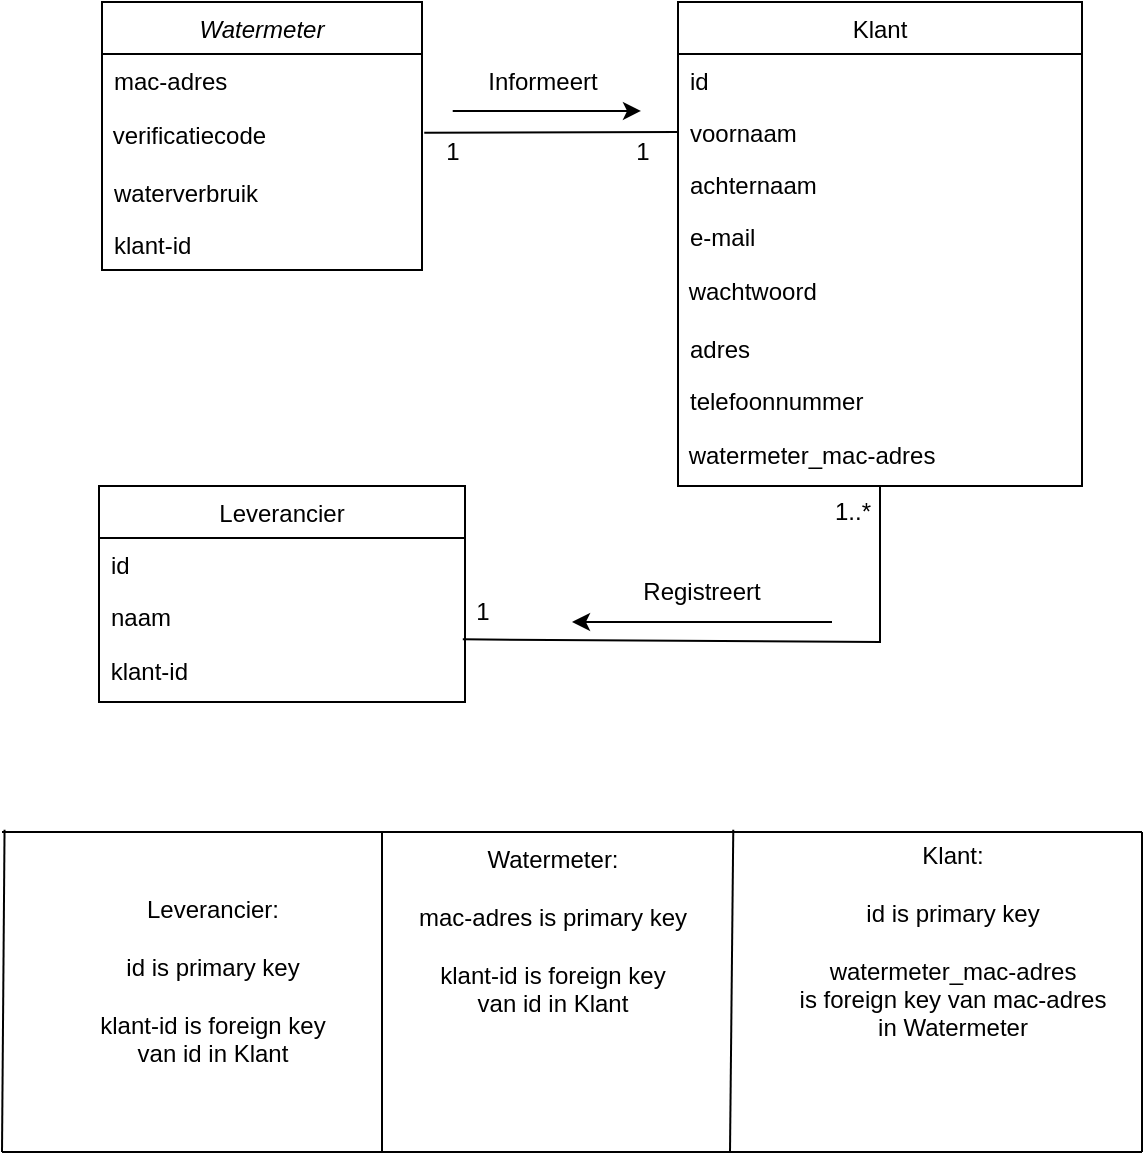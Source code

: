 <mxfile version="20.5.3" type="device"><diagram id="C5RBs43oDa-KdzZeNtuy" name="Page-1"><mxGraphModel dx="1248" dy="564" grid="1" gridSize="10" guides="1" tooltips="1" connect="1" arrows="1" fold="1" page="1" pageScale="1" pageWidth="827" pageHeight="1169" math="0" shadow="0"><root><mxCell id="WIyWlLk6GJQsqaUBKTNV-0"/><mxCell id="WIyWlLk6GJQsqaUBKTNV-1" parent="WIyWlLk6GJQsqaUBKTNV-0"/><mxCell id="zkfFHV4jXpPFQw0GAbJ--0" value="Watermeter" style="swimlane;fontStyle=2;align=center;verticalAlign=top;childLayout=stackLayout;horizontal=1;startSize=26;horizontalStack=0;resizeParent=1;resizeLast=0;collapsible=1;marginBottom=0;rounded=0;shadow=0;strokeWidth=1;" parent="WIyWlLk6GJQsqaUBKTNV-1" vertex="1"><mxGeometry x="220" y="120" width="160" height="134" as="geometry"><mxRectangle x="230" y="140" width="160" height="26" as="alternateBounds"/></mxGeometry></mxCell><mxCell id="zkfFHV4jXpPFQw0GAbJ--1" value="mac-adres" style="text;align=left;verticalAlign=top;spacingLeft=4;spacingRight=4;overflow=hidden;rotatable=0;points=[[0,0.5],[1,0.5]];portConstraint=eastwest;" parent="zkfFHV4jXpPFQw0GAbJ--0" vertex="1"><mxGeometry y="26" width="160" height="26" as="geometry"/></mxCell><mxCell id="_aJJUXXC6ejdHF0-8vae-15" value="&lt;div align=&quot;left&quot;&gt;&amp;nbsp;verificatiecode&lt;/div&gt;" style="text;html=1;align=left;verticalAlign=middle;resizable=0;points=[];autosize=1;strokeColor=none;fillColor=none;" parent="zkfFHV4jXpPFQw0GAbJ--0" vertex="1"><mxGeometry y="52" width="160" height="30" as="geometry"/></mxCell><mxCell id="zkfFHV4jXpPFQw0GAbJ--2" value="waterverbruik" style="text;align=left;verticalAlign=top;spacingLeft=4;spacingRight=4;overflow=hidden;rotatable=0;points=[[0,0.5],[1,0.5]];portConstraint=eastwest;rounded=0;shadow=0;html=0;" parent="zkfFHV4jXpPFQw0GAbJ--0" vertex="1"><mxGeometry y="82" width="160" height="26" as="geometry"/></mxCell><mxCell id="zkfFHV4jXpPFQw0GAbJ--3" value="klant-id" style="text;align=left;verticalAlign=top;spacingLeft=4;spacingRight=4;overflow=hidden;rotatable=0;points=[[0,0.5],[1,0.5]];portConstraint=eastwest;rounded=0;shadow=0;html=0;" parent="zkfFHV4jXpPFQw0GAbJ--0" vertex="1"><mxGeometry y="108" width="160" height="26" as="geometry"/></mxCell><mxCell id="zkfFHV4jXpPFQw0GAbJ--6" value="Leverancier" style="swimlane;fontStyle=0;align=center;verticalAlign=top;childLayout=stackLayout;horizontal=1;startSize=26;horizontalStack=0;resizeParent=1;resizeLast=0;collapsible=1;marginBottom=0;rounded=0;shadow=0;strokeWidth=1;" parent="WIyWlLk6GJQsqaUBKTNV-1" vertex="1"><mxGeometry x="218.5" y="362" width="183" height="108" as="geometry"><mxRectangle x="130" y="380" width="160" height="26" as="alternateBounds"/></mxGeometry></mxCell><mxCell id="zkfFHV4jXpPFQw0GAbJ--7" value="id" style="text;align=left;verticalAlign=top;spacingLeft=4;spacingRight=4;overflow=hidden;rotatable=0;points=[[0,0.5],[1,0.5]];portConstraint=eastwest;" parent="zkfFHV4jXpPFQw0GAbJ--6" vertex="1"><mxGeometry y="26" width="183" height="26" as="geometry"/></mxCell><mxCell id="zkfFHV4jXpPFQw0GAbJ--8" value="naam" style="text;align=left;verticalAlign=top;spacingLeft=4;spacingRight=4;overflow=hidden;rotatable=0;points=[[0,0.5],[1,0.5]];portConstraint=eastwest;rounded=0;shadow=0;html=0;" parent="zkfFHV4jXpPFQw0GAbJ--6" vertex="1"><mxGeometry y="52" width="183" height="26" as="geometry"/></mxCell><mxCell id="_aJJUXXC6ejdHF0-8vae-3" value="&lt;div align=&quot;left&quot;&gt;&amp;nbsp;klant-id&lt;/div&gt;" style="text;html=1;align=left;verticalAlign=middle;resizable=0;points=[];autosize=1;strokeColor=none;fillColor=none;" parent="zkfFHV4jXpPFQw0GAbJ--6" vertex="1"><mxGeometry y="78" width="183" height="30" as="geometry"/></mxCell><mxCell id="zkfFHV4jXpPFQw0GAbJ--17" value="Klant" style="swimlane;fontStyle=0;align=center;verticalAlign=top;childLayout=stackLayout;horizontal=1;startSize=26;horizontalStack=0;resizeParent=1;resizeLast=0;collapsible=1;marginBottom=0;rounded=0;shadow=0;strokeWidth=1;" parent="WIyWlLk6GJQsqaUBKTNV-1" vertex="1"><mxGeometry x="508" y="120" width="202" height="242" as="geometry"><mxRectangle x="550" y="140" width="160" height="26" as="alternateBounds"/></mxGeometry></mxCell><mxCell id="zkfFHV4jXpPFQw0GAbJ--20" value="id" style="text;align=left;verticalAlign=top;spacingLeft=4;spacingRight=4;overflow=hidden;rotatable=0;points=[[0,0.5],[1,0.5]];portConstraint=eastwest;rounded=0;shadow=0;html=0;" parent="zkfFHV4jXpPFQw0GAbJ--17" vertex="1"><mxGeometry y="26" width="202" height="26" as="geometry"/></mxCell><mxCell id="zkfFHV4jXpPFQw0GAbJ--18" value="voornaam" style="text;align=left;verticalAlign=top;spacingLeft=4;spacingRight=4;overflow=hidden;rotatable=0;points=[[0,0.5],[1,0.5]];portConstraint=eastwest;" parent="zkfFHV4jXpPFQw0GAbJ--17" vertex="1"><mxGeometry y="52" width="202" height="26" as="geometry"/></mxCell><mxCell id="zkfFHV4jXpPFQw0GAbJ--19" value="achternaam" style="text;align=left;verticalAlign=top;spacingLeft=4;spacingRight=4;overflow=hidden;rotatable=0;points=[[0,0.5],[1,0.5]];portConstraint=eastwest;rounded=0;shadow=0;html=0;" parent="zkfFHV4jXpPFQw0GAbJ--17" vertex="1"><mxGeometry y="78" width="202" height="26" as="geometry"/></mxCell><mxCell id="zkfFHV4jXpPFQw0GAbJ--22" value="e-mail" style="text;align=left;verticalAlign=top;spacingLeft=4;spacingRight=4;overflow=hidden;rotatable=0;points=[[0,0.5],[1,0.5]];portConstraint=eastwest;rounded=0;shadow=0;html=0;" parent="zkfFHV4jXpPFQw0GAbJ--17" vertex="1"><mxGeometry y="104" width="202" height="26" as="geometry"/></mxCell><mxCell id="_aJJUXXC6ejdHF0-8vae-14" value="&lt;div align=&quot;left&quot;&gt;&amp;nbsp;wachtwoord&lt;/div&gt;" style="text;html=1;strokeColor=none;fillColor=none;align=left;verticalAlign=middle;whiteSpace=wrap;rounded=0;" parent="zkfFHV4jXpPFQw0GAbJ--17" vertex="1"><mxGeometry y="130" width="202" height="30" as="geometry"/></mxCell><mxCell id="zkfFHV4jXpPFQw0GAbJ--21" value="adres" style="text;align=left;verticalAlign=top;spacingLeft=4;spacingRight=4;overflow=hidden;rotatable=0;points=[[0,0.5],[1,0.5]];portConstraint=eastwest;rounded=0;shadow=0;html=0;" parent="zkfFHV4jXpPFQw0GAbJ--17" vertex="1"><mxGeometry y="160" width="202" height="26" as="geometry"/></mxCell><mxCell id="zkfFHV4jXpPFQw0GAbJ--24" value="telefoonnummer" style="text;align=left;verticalAlign=top;spacingLeft=4;spacingRight=4;overflow=hidden;rotatable=0;points=[[0,0.5],[1,0.5]];portConstraint=eastwest;" parent="zkfFHV4jXpPFQw0GAbJ--17" vertex="1"><mxGeometry y="186" width="202" height="26" as="geometry"/></mxCell><mxCell id="_aJJUXXC6ejdHF0-8vae-16" value="&lt;div align=&quot;left&quot;&gt;&amp;nbsp;watermeter_mac-adres&lt;/div&gt;" style="text;html=1;strokeColor=none;fillColor=none;align=left;verticalAlign=middle;whiteSpace=wrap;rounded=0;" parent="zkfFHV4jXpPFQw0GAbJ--17" vertex="1"><mxGeometry y="212" width="202" height="30" as="geometry"/></mxCell><mxCell id="_aJJUXXC6ejdHF0-8vae-6" value="&lt;div&gt;Leverancier:&lt;/div&gt;&lt;div&gt;&lt;br&gt;&lt;/div&gt;id is primary key&lt;div&gt;&lt;br&gt;klant-id is foreign key&lt;br&gt;van id in Klant&lt;br&gt;&lt;/div&gt;" style="text;html=1;align=center;verticalAlign=middle;resizable=0;points=[];autosize=1;strokeColor=none;fillColor=none;" parent="WIyWlLk6GJQsqaUBKTNV-1" vertex="1"><mxGeometry x="210" y="560" width="130" height="100" as="geometry"/></mxCell><mxCell id="_aJJUXXC6ejdHF0-8vae-7" value="&lt;div&gt;Watermeter:&lt;/div&gt;&lt;div&gt;&lt;br&gt;&lt;/div&gt;&lt;div&gt;mac-adres is primary key&lt;br&gt;&lt;/div&gt;&lt;div&gt;&lt;br&gt;&lt;/div&gt;&lt;div&gt;klant-id is foreign key&lt;br&gt;van id in Klant&lt;/div&gt;" style="text;html=1;align=center;verticalAlign=middle;resizable=0;points=[];autosize=1;strokeColor=none;fillColor=none;" parent="WIyWlLk6GJQsqaUBKTNV-1" vertex="1"><mxGeometry x="365" y="535" width="160" height="100" as="geometry"/></mxCell><mxCell id="_aJJUXXC6ejdHF0-8vae-8" value="&lt;div&gt;Klant:&lt;/div&gt;&lt;div&gt;&lt;br&gt;&lt;/div&gt;&lt;div&gt;id is primary key&lt;br&gt;&lt;/div&gt;&lt;br&gt;watermeter_mac-adres&lt;br&gt;is foreign key van mac-adres&lt;br&gt;in Watermeter" style="text;html=1;align=center;verticalAlign=middle;resizable=0;points=[];autosize=1;strokeColor=none;fillColor=none;" parent="WIyWlLk6GJQsqaUBKTNV-1" vertex="1"><mxGeometry x="560" y="535" width="170" height="110" as="geometry"/></mxCell><mxCell id="_aJJUXXC6ejdHF0-8vae-10" value="" style="endArrow=none;html=1;rounded=0;" parent="WIyWlLk6GJQsqaUBKTNV-1" edge="1"><mxGeometry width="50" height="50" relative="1" as="geometry"><mxPoint x="360" y="535" as="sourcePoint"/><mxPoint x="360" y="695" as="targetPoint"/></mxGeometry></mxCell><mxCell id="_aJJUXXC6ejdHF0-8vae-24" value="" style="endArrow=none;html=1;rounded=0;entryX=0;entryY=0.5;entryDx=0;entryDy=0;exitX=1.007;exitY=0.444;exitDx=0;exitDy=0;exitPerimeter=0;" parent="WIyWlLk6GJQsqaUBKTNV-1" source="_aJJUXXC6ejdHF0-8vae-15" target="zkfFHV4jXpPFQw0GAbJ--18" edge="1"><mxGeometry width="50" height="50" relative="1" as="geometry"><mxPoint x="520" y="490" as="sourcePoint"/><mxPoint x="570" y="440" as="targetPoint"/></mxGeometry></mxCell><mxCell id="_aJJUXXC6ejdHF0-8vae-25" value="" style="endArrow=none;html=1;rounded=0;exitX=0.994;exitY=-0.044;exitDx=0;exitDy=0;entryX=0.5;entryY=1;entryDx=0;entryDy=0;exitPerimeter=0;" parent="WIyWlLk6GJQsqaUBKTNV-1" source="_aJJUXXC6ejdHF0-8vae-3" target="_aJJUXXC6ejdHF0-8vae-16" edge="1"><mxGeometry width="50" height="50" relative="1" as="geometry"><mxPoint x="510" y="480" as="sourcePoint"/><mxPoint x="610" y="427" as="targetPoint"/><Array as="points"><mxPoint x="609" y="440"/></Array></mxGeometry></mxCell><mxCell id="_aJJUXXC6ejdHF0-8vae-30" value="Informeert" style="text;html=1;align=center;verticalAlign=middle;resizable=0;points=[];autosize=1;strokeColor=none;fillColor=none;" parent="WIyWlLk6GJQsqaUBKTNV-1" vertex="1"><mxGeometry x="395" y="145" width="90" height="30" as="geometry"/></mxCell><mxCell id="_aJJUXXC6ejdHF0-8vae-31" value="" style="endArrow=classic;html=1;rounded=0;entryX=1.05;entryY=0.983;entryDx=0;entryDy=0;entryPerimeter=0;exitX=0.004;exitY=0.983;exitDx=0;exitDy=0;exitPerimeter=0;" parent="WIyWlLk6GJQsqaUBKTNV-1" source="_aJJUXXC6ejdHF0-8vae-30" target="_aJJUXXC6ejdHF0-8vae-30" edge="1"><mxGeometry width="50" height="50" relative="1" as="geometry"><mxPoint x="410" y="260" as="sourcePoint"/><mxPoint x="460" y="210" as="targetPoint"/></mxGeometry></mxCell><mxCell id="_aJJUXXC6ejdHF0-8vae-32" value="Registreert" style="text;html=1;strokeColor=none;fillColor=none;align=center;verticalAlign=middle;whiteSpace=wrap;rounded=0;" parent="WIyWlLk6GJQsqaUBKTNV-1" vertex="1"><mxGeometry x="490" y="400" width="60" height="30" as="geometry"/></mxCell><mxCell id="_aJJUXXC6ejdHF0-8vae-33" value="" style="endArrow=classic;html=1;rounded=0;" parent="WIyWlLk6GJQsqaUBKTNV-1" edge="1"><mxGeometry width="50" height="50" relative="1" as="geometry"><mxPoint x="585" y="430" as="sourcePoint"/><mxPoint x="455" y="430" as="targetPoint"/></mxGeometry></mxCell><mxCell id="_aJJUXXC6ejdHF0-8vae-34" value="1" style="text;html=1;align=center;verticalAlign=middle;resizable=0;points=[];autosize=1;strokeColor=none;fillColor=none;" parent="WIyWlLk6GJQsqaUBKTNV-1" vertex="1"><mxGeometry x="395" y="410" width="30" height="30" as="geometry"/></mxCell><mxCell id="_aJJUXXC6ejdHF0-8vae-35" value="1..*" style="text;html=1;align=center;verticalAlign=middle;resizable=0;points=[];autosize=1;strokeColor=none;fillColor=none;" parent="WIyWlLk6GJQsqaUBKTNV-1" vertex="1"><mxGeometry x="575" y="360" width="40" height="30" as="geometry"/></mxCell><mxCell id="_aJJUXXC6ejdHF0-8vae-38" value="1" style="text;html=1;align=center;verticalAlign=middle;resizable=0;points=[];autosize=1;strokeColor=none;fillColor=none;" parent="WIyWlLk6GJQsqaUBKTNV-1" vertex="1"><mxGeometry x="475" y="180" width="30" height="30" as="geometry"/></mxCell><mxCell id="_aJJUXXC6ejdHF0-8vae-40" value="1" style="text;html=1;align=center;verticalAlign=middle;resizable=0;points=[];autosize=1;strokeColor=none;fillColor=none;" parent="WIyWlLk6GJQsqaUBKTNV-1" vertex="1"><mxGeometry x="380" y="180" width="30" height="30" as="geometry"/></mxCell><mxCell id="_aJJUXXC6ejdHF0-8vae-41" value="" style="endArrow=none;html=1;rounded=0;" parent="WIyWlLk6GJQsqaUBKTNV-1" edge="1"><mxGeometry width="50" height="50" relative="1" as="geometry"><mxPoint x="535.64" y="533.88" as="sourcePoint"/><mxPoint x="534" y="695" as="targetPoint"/></mxGeometry></mxCell><mxCell id="_aJJUXXC6ejdHF0-8vae-42" value="" style="endArrow=none;html=1;rounded=0;" parent="WIyWlLk6GJQsqaUBKTNV-1" edge="1"><mxGeometry width="50" height="50" relative="1" as="geometry"><mxPoint x="171.27" y="533.88" as="sourcePoint"/><mxPoint x="170" y="695" as="targetPoint"/></mxGeometry></mxCell><mxCell id="_aJJUXXC6ejdHF0-8vae-43" value="" style="endArrow=none;html=1;rounded=0;" parent="WIyWlLk6GJQsqaUBKTNV-1" edge="1"><mxGeometry width="50" height="50" relative="1" as="geometry"><mxPoint x="740" y="535" as="sourcePoint"/><mxPoint x="740" y="695" as="targetPoint"/></mxGeometry></mxCell><mxCell id="_aJJUXXC6ejdHF0-8vae-44" value="" style="endArrow=none;html=1;rounded=0;" parent="WIyWlLk6GJQsqaUBKTNV-1" edge="1"><mxGeometry width="50" height="50" relative="1" as="geometry"><mxPoint x="170" y="535" as="sourcePoint"/><mxPoint x="740" y="535" as="targetPoint"/></mxGeometry></mxCell><mxCell id="_aJJUXXC6ejdHF0-8vae-45" value="" style="endArrow=none;html=1;rounded=0;" parent="WIyWlLk6GJQsqaUBKTNV-1" edge="1"><mxGeometry width="50" height="50" relative="1" as="geometry"><mxPoint x="170" y="695" as="sourcePoint"/><mxPoint x="740" y="695" as="targetPoint"/></mxGeometry></mxCell></root></mxGraphModel></diagram></mxfile>